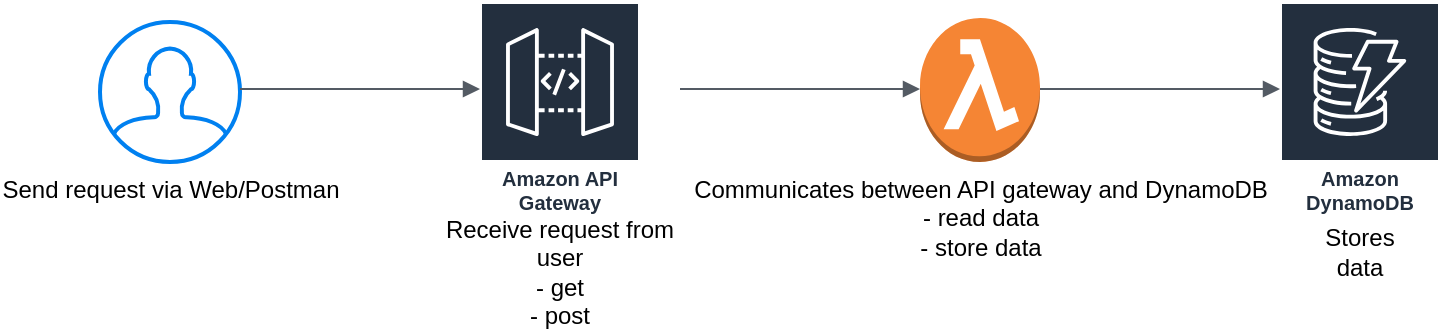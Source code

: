 <mxfile version="24.7.16">
  <diagram name="Page-1" id="LGxoALC3gwbXX7o3u9yL">
    <mxGraphModel dx="1647" dy="839" grid="1" gridSize="10" guides="1" tooltips="1" connect="1" arrows="1" fold="1" page="1" pageScale="1" pageWidth="850" pageHeight="1100" math="0" shadow="0">
      <root>
        <mxCell id="0" />
        <mxCell id="1" parent="0" />
        <mxCell id="54ZYvBk07yi9IAgB7_Ls-4" value="Send request via Web/Postman" style="html=1;verticalLabelPosition=bottom;align=center;labelBackgroundColor=#ffffff;verticalAlign=top;strokeWidth=2;strokeColor=#0080F0;shadow=0;dashed=0;shape=mxgraph.ios7.icons.user;" parent="1" vertex="1">
          <mxGeometry x="70" y="450" width="70" height="70" as="geometry" />
        </mxCell>
        <mxCell id="54ZYvBk07yi9IAgB7_Ls-10" value="Communicates between API gateway and DynamoDB&lt;div&gt;- read data&lt;/div&gt;&lt;div&gt;- store data&lt;/div&gt;" style="outlineConnect=0;dashed=0;verticalLabelPosition=bottom;verticalAlign=top;align=center;html=1;shape=mxgraph.aws3.lambda_function;fillColor=#F58534;gradientColor=none;" parent="1" vertex="1">
          <mxGeometry x="480" y="448" width="60" height="72" as="geometry" />
        </mxCell>
        <mxCell id="54ZYvBk07yi9IAgB7_Ls-11" value="Amazon DynamoDB" style="sketch=0;outlineConnect=0;fontColor=#232F3E;gradientColor=none;strokeColor=#ffffff;fillColor=#232F3E;dashed=0;verticalLabelPosition=middle;verticalAlign=bottom;align=center;html=1;whiteSpace=wrap;fontSize=10;fontStyle=1;spacing=3;shape=mxgraph.aws4.productIcon;prIcon=mxgraph.aws4.dynamodb;" parent="1" vertex="1">
          <mxGeometry x="660" y="440" width="80" height="110" as="geometry" />
        </mxCell>
        <mxCell id="54ZYvBk07yi9IAgB7_Ls-3" value="Amazon API Gateway" style="sketch=0;outlineConnect=0;fontColor=#232F3E;gradientColor=none;strokeColor=#ffffff;fillColor=#232F3E;dashed=0;verticalLabelPosition=middle;verticalAlign=bottom;align=center;html=1;whiteSpace=wrap;fontSize=10;fontStyle=1;spacing=3;shape=mxgraph.aws4.productIcon;prIcon=mxgraph.aws4.api_gateway;" parent="1" vertex="1">
          <mxGeometry x="260" y="440" width="80" height="110" as="geometry" />
        </mxCell>
        <mxCell id="54ZYvBk07yi9IAgB7_Ls-16" value="" style="edgeStyle=orthogonalEdgeStyle;html=1;endArrow=block;elbow=vertical;startArrow=none;endFill=1;strokeColor=#545B64;rounded=0;" parent="1" edge="1">
          <mxGeometry width="100" relative="1" as="geometry">
            <mxPoint x="140" y="483.5" as="sourcePoint" />
            <mxPoint x="260" y="483.5" as="targetPoint" />
          </mxGeometry>
        </mxCell>
        <mxCell id="54ZYvBk07yi9IAgB7_Ls-17" value="" style="edgeStyle=orthogonalEdgeStyle;html=1;endArrow=block;elbow=vertical;startArrow=none;endFill=1;strokeColor=#545B64;rounded=0;" parent="1" edge="1">
          <mxGeometry width="100" relative="1" as="geometry">
            <mxPoint x="360" y="483.5" as="sourcePoint" />
            <mxPoint x="480" y="483.5" as="targetPoint" />
          </mxGeometry>
        </mxCell>
        <mxCell id="54ZYvBk07yi9IAgB7_Ls-18" value="" style="edgeStyle=orthogonalEdgeStyle;html=1;endArrow=block;elbow=vertical;startArrow=none;endFill=1;strokeColor=#545B64;rounded=0;" parent="1" edge="1">
          <mxGeometry width="100" relative="1" as="geometry">
            <mxPoint x="540" y="483.5" as="sourcePoint" />
            <mxPoint x="660" y="483.5" as="targetPoint" />
          </mxGeometry>
        </mxCell>
        <mxCell id="ASUEpD-Fz-7sT4v3QNiX-1" value="Receive request from user&lt;div&gt;- get&lt;/div&gt;&lt;div&gt;- post&lt;/div&gt;" style="text;html=1;align=center;verticalAlign=middle;whiteSpace=wrap;rounded=0;" vertex="1" parent="1">
          <mxGeometry x="235" y="560" width="130" height="30" as="geometry" />
        </mxCell>
        <mxCell id="ASUEpD-Fz-7sT4v3QNiX-2" value="Stores data" style="text;html=1;align=center;verticalAlign=middle;whiteSpace=wrap;rounded=0;" vertex="1" parent="1">
          <mxGeometry x="670" y="550" width="60" height="30" as="geometry" />
        </mxCell>
      </root>
    </mxGraphModel>
  </diagram>
</mxfile>
